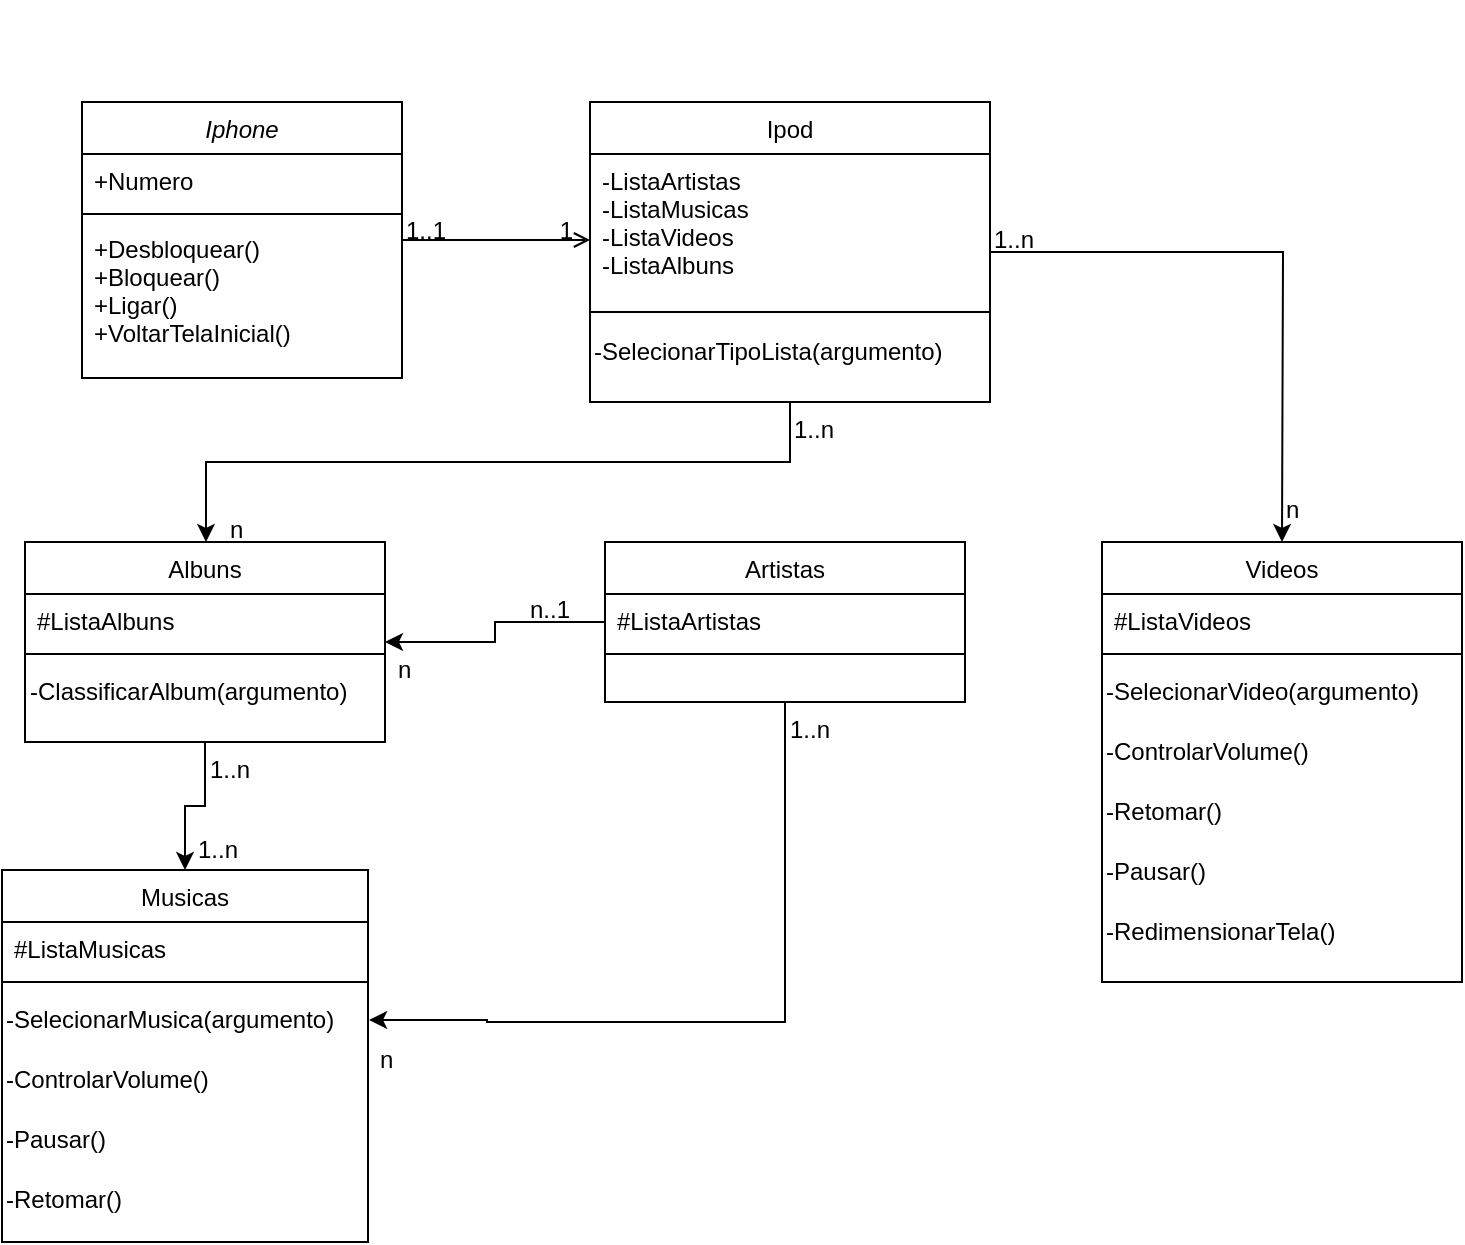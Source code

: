 <mxfile version="23.1.1" type="github">
  <diagram id="C5RBs43oDa-KdzZeNtuy" name="Page-1">
    <mxGraphModel dx="1366" dy="766" grid="1" gridSize="10" guides="1" tooltips="1" connect="1" arrows="1" fold="1" page="1" pageScale="1" pageWidth="827" pageHeight="1169" math="0" shadow="0">
      <root>
        <mxCell id="WIyWlLk6GJQsqaUBKTNV-0" />
        <mxCell id="WIyWlLk6GJQsqaUBKTNV-1" parent="WIyWlLk6GJQsqaUBKTNV-0" />
        <mxCell id="zkfFHV4jXpPFQw0GAbJ--0" value="Iphone" style="swimlane;fontStyle=2;align=center;verticalAlign=top;childLayout=stackLayout;horizontal=1;startSize=26;horizontalStack=0;resizeParent=1;resizeLast=0;collapsible=1;marginBottom=0;rounded=0;shadow=0;strokeWidth=1;" parent="WIyWlLk6GJQsqaUBKTNV-1" vertex="1">
          <mxGeometry x="60" y="120" width="160" height="138" as="geometry">
            <mxRectangle x="230" y="140" width="160" height="26" as="alternateBounds" />
          </mxGeometry>
        </mxCell>
        <mxCell id="zkfFHV4jXpPFQw0GAbJ--2" value="+Numero" style="text;align=left;verticalAlign=top;spacingLeft=4;spacingRight=4;overflow=hidden;rotatable=0;points=[[0,0.5],[1,0.5]];portConstraint=eastwest;rounded=0;shadow=0;html=0;" parent="zkfFHV4jXpPFQw0GAbJ--0" vertex="1">
          <mxGeometry y="26" width="160" height="26" as="geometry" />
        </mxCell>
        <mxCell id="zkfFHV4jXpPFQw0GAbJ--4" value="" style="line;html=1;strokeWidth=1;align=left;verticalAlign=middle;spacingTop=-1;spacingLeft=3;spacingRight=3;rotatable=0;labelPosition=right;points=[];portConstraint=eastwest;" parent="zkfFHV4jXpPFQw0GAbJ--0" vertex="1">
          <mxGeometry y="52" width="160" height="8" as="geometry" />
        </mxCell>
        <mxCell id="zkfFHV4jXpPFQw0GAbJ--5" value="+Desbloquear()&#xa;+Bloquear()&#xa;+Ligar()&#xa;+VoltarTelaInicial()&#xa;&#xa;" style="text;align=left;verticalAlign=top;spacingLeft=4;spacingRight=4;overflow=hidden;rotatable=0;points=[[0,0.5],[1,0.5]];portConstraint=eastwest;" parent="zkfFHV4jXpPFQw0GAbJ--0" vertex="1">
          <mxGeometry y="60" width="160" height="70" as="geometry" />
        </mxCell>
        <mxCell id="MtYzwKltQGf9UbzHKRC2-9" value="" style="edgeStyle=orthogonalEdgeStyle;rounded=0;orthogonalLoop=1;jettySize=auto;html=1;" parent="WIyWlLk6GJQsqaUBKTNV-1" source="zkfFHV4jXpPFQw0GAbJ--17" target="MtYzwKltQGf9UbzHKRC2-0" edge="1">
          <mxGeometry relative="1" as="geometry">
            <Array as="points">
              <mxPoint x="414" y="300" />
              <mxPoint x="122" y="300" />
            </Array>
          </mxGeometry>
        </mxCell>
        <mxCell id="UiUx3j6T4gVE8yM2whBe-5" style="edgeStyle=orthogonalEdgeStyle;rounded=0;orthogonalLoop=1;jettySize=auto;html=1;" edge="1" parent="WIyWlLk6GJQsqaUBKTNV-1" source="zkfFHV4jXpPFQw0GAbJ--17">
          <mxGeometry relative="1" as="geometry">
            <mxPoint x="660" y="340" as="targetPoint" />
          </mxGeometry>
        </mxCell>
        <mxCell id="zkfFHV4jXpPFQw0GAbJ--17" value="Ipod" style="swimlane;fontStyle=0;align=center;verticalAlign=top;childLayout=stackLayout;horizontal=1;startSize=26;horizontalStack=0;resizeParent=1;resizeLast=0;collapsible=1;marginBottom=0;rounded=0;shadow=0;strokeWidth=1;" parent="WIyWlLk6GJQsqaUBKTNV-1" vertex="1">
          <mxGeometry x="314" y="120" width="200" height="150" as="geometry">
            <mxRectangle x="550" y="140" width="160" height="26" as="alternateBounds" />
          </mxGeometry>
        </mxCell>
        <mxCell id="zkfFHV4jXpPFQw0GAbJ--18" value="-ListaArtistas&#xa;-ListaMusicas&#xa;-ListaVideos&#xa;-ListaAlbuns&#xa;" style="text;align=left;verticalAlign=top;spacingLeft=4;spacingRight=4;overflow=hidden;rotatable=0;points=[[0,0.5],[1,0.5]];portConstraint=eastwest;" parent="zkfFHV4jXpPFQw0GAbJ--17" vertex="1">
          <mxGeometry y="26" width="200" height="74" as="geometry" />
        </mxCell>
        <mxCell id="zkfFHV4jXpPFQw0GAbJ--23" value="" style="line;html=1;strokeWidth=1;align=left;verticalAlign=middle;spacingTop=-1;spacingLeft=3;spacingRight=3;rotatable=0;labelPosition=right;points=[];portConstraint=eastwest;" parent="zkfFHV4jXpPFQw0GAbJ--17" vertex="1">
          <mxGeometry y="100" width="200" height="10" as="geometry" />
        </mxCell>
        <mxCell id="MtYzwKltQGf9UbzHKRC2-11" value="&lt;div align=&quot;left&quot;&gt;-SelecionarTipoLista(argumento)&lt;/div&gt;" style="text;html=1;align=left;verticalAlign=middle;resizable=0;points=[];autosize=1;strokeColor=none;fillColor=none;" parent="zkfFHV4jXpPFQw0GAbJ--17" vertex="1">
          <mxGeometry y="110" width="200" height="30" as="geometry" />
        </mxCell>
        <mxCell id="zkfFHV4jXpPFQw0GAbJ--26" value="" style="endArrow=open;shadow=0;strokeWidth=1;rounded=0;endFill=1;edgeStyle=elbowEdgeStyle;elbow=vertical;" parent="WIyWlLk6GJQsqaUBKTNV-1" source="zkfFHV4jXpPFQw0GAbJ--0" target="zkfFHV4jXpPFQw0GAbJ--17" edge="1">
          <mxGeometry x="0.5" y="41" relative="1" as="geometry">
            <mxPoint x="380" y="192" as="sourcePoint" />
            <mxPoint x="540" y="192" as="targetPoint" />
            <mxPoint x="-40" y="32" as="offset" />
          </mxGeometry>
        </mxCell>
        <mxCell id="zkfFHV4jXpPFQw0GAbJ--27" value="1..1" style="resizable=0;align=left;verticalAlign=bottom;labelBackgroundColor=none;fontSize=12;" parent="zkfFHV4jXpPFQw0GAbJ--26" connectable="0" vertex="1">
          <mxGeometry x="-1" relative="1" as="geometry">
            <mxPoint y="4" as="offset" />
          </mxGeometry>
        </mxCell>
        <mxCell id="zkfFHV4jXpPFQw0GAbJ--28" value="1" style="resizable=0;align=right;verticalAlign=bottom;labelBackgroundColor=none;fontSize=12;" parent="zkfFHV4jXpPFQw0GAbJ--26" connectable="0" vertex="1">
          <mxGeometry x="1" relative="1" as="geometry">
            <mxPoint x="-7" y="4" as="offset" />
          </mxGeometry>
        </mxCell>
        <mxCell id="MtYzwKltQGf9UbzHKRC2-18" value="" style="edgeStyle=orthogonalEdgeStyle;rounded=0;orthogonalLoop=1;jettySize=auto;html=1;" parent="WIyWlLk6GJQsqaUBKTNV-1" source="MtYzwKltQGf9UbzHKRC2-0" target="MtYzwKltQGf9UbzHKRC2-15" edge="1">
          <mxGeometry relative="1" as="geometry" />
        </mxCell>
        <mxCell id="MtYzwKltQGf9UbzHKRC2-0" value="Albuns" style="swimlane;fontStyle=0;align=center;verticalAlign=top;childLayout=stackLayout;horizontal=1;startSize=26;horizontalStack=0;resizeParent=1;resizeLast=0;collapsible=1;marginBottom=0;rounded=0;shadow=0;strokeWidth=1;" parent="WIyWlLk6GJQsqaUBKTNV-1" vertex="1">
          <mxGeometry x="31.5" y="340" width="180" height="100" as="geometry">
            <mxRectangle x="550" y="140" width="160" height="26" as="alternateBounds" />
          </mxGeometry>
        </mxCell>
        <mxCell id="MtYzwKltQGf9UbzHKRC2-4" value="#ListaAlbuns" style="text;align=left;verticalAlign=top;spacingLeft=4;spacingRight=4;overflow=hidden;rotatable=0;points=[[0,0.5],[1,0.5]];portConstraint=eastwest;rounded=0;shadow=0;html=0;" parent="MtYzwKltQGf9UbzHKRC2-0" vertex="1">
          <mxGeometry y="26" width="180" height="26" as="geometry" />
        </mxCell>
        <mxCell id="MtYzwKltQGf9UbzHKRC2-6" value="" style="line;html=1;strokeWidth=1;align=left;verticalAlign=middle;spacingTop=-1;spacingLeft=3;spacingRight=3;rotatable=0;labelPosition=right;points=[];portConstraint=eastwest;" parent="MtYzwKltQGf9UbzHKRC2-0" vertex="1">
          <mxGeometry y="52" width="180" height="8" as="geometry" />
        </mxCell>
        <mxCell id="UiUx3j6T4gVE8yM2whBe-1" value="&lt;div align=&quot;left&quot;&gt;-ClassificarAlbum(argumento)&lt;/div&gt;" style="text;html=1;align=left;verticalAlign=middle;resizable=0;points=[];autosize=1;strokeColor=none;fillColor=none;" vertex="1" parent="MtYzwKltQGf9UbzHKRC2-0">
          <mxGeometry y="60" width="180" height="30" as="geometry" />
        </mxCell>
        <mxCell id="MtYzwKltQGf9UbzHKRC2-10" value="" style="resizable=0;align=left;verticalAlign=bottom;labelBackgroundColor=none;fontSize=12;" parent="WIyWlLk6GJQsqaUBKTNV-1" connectable="0" vertex="1">
          <mxGeometry x="380" y="70" as="geometry">
            <mxPoint x="214" y="154" as="offset" />
          </mxGeometry>
        </mxCell>
        <mxCell id="MtYzwKltQGf9UbzHKRC2-13" value="1..n" style="text;whiteSpace=wrap;html=1;" parent="WIyWlLk6GJQsqaUBKTNV-1" vertex="1">
          <mxGeometry x="414" y="270" width="50" height="40" as="geometry" />
        </mxCell>
        <mxCell id="MtYzwKltQGf9UbzHKRC2-14" value="n" style="text;whiteSpace=wrap;html=1;" parent="WIyWlLk6GJQsqaUBKTNV-1" vertex="1">
          <mxGeometry x="131.5" y="320" width="50" height="40" as="geometry" />
        </mxCell>
        <mxCell id="MtYzwKltQGf9UbzHKRC2-15" value="Musicas" style="swimlane;fontStyle=0;align=center;verticalAlign=top;childLayout=stackLayout;horizontal=1;startSize=26;horizontalStack=0;resizeParent=1;resizeLast=0;collapsible=1;marginBottom=0;rounded=0;shadow=0;strokeWidth=1;" parent="WIyWlLk6GJQsqaUBKTNV-1" vertex="1">
          <mxGeometry x="20" y="504" width="183" height="186" as="geometry">
            <mxRectangle x="550" y="140" width="160" height="26" as="alternateBounds" />
          </mxGeometry>
        </mxCell>
        <mxCell id="MtYzwKltQGf9UbzHKRC2-16" value="#ListaMusicas" style="text;align=left;verticalAlign=top;spacingLeft=4;spacingRight=4;overflow=hidden;rotatable=0;points=[[0,0.5],[1,0.5]];portConstraint=eastwest;rounded=0;shadow=0;html=0;" parent="MtYzwKltQGf9UbzHKRC2-15" vertex="1">
          <mxGeometry y="26" width="183" height="26" as="geometry" />
        </mxCell>
        <mxCell id="MtYzwKltQGf9UbzHKRC2-17" value="" style="line;html=1;strokeWidth=1;align=left;verticalAlign=middle;spacingTop=-1;spacingLeft=3;spacingRight=3;rotatable=0;labelPosition=right;points=[];portConstraint=eastwest;" parent="MtYzwKltQGf9UbzHKRC2-15" vertex="1">
          <mxGeometry y="52" width="183" height="8" as="geometry" />
        </mxCell>
        <mxCell id="MtYzwKltQGf9UbzHKRC2-19" value="&lt;div align=&quot;left&quot;&gt;-SelecionarMusica(argumento)&lt;/div&gt;" style="text;html=1;align=left;verticalAlign=middle;resizable=0;points=[];autosize=1;strokeColor=none;fillColor=none;" parent="MtYzwKltQGf9UbzHKRC2-15" vertex="1">
          <mxGeometry y="60" width="183" height="30" as="geometry" />
        </mxCell>
        <mxCell id="MtYzwKltQGf9UbzHKRC2-20" value="&lt;div align=&quot;left&quot;&gt;-ControlarVolume()&lt;/div&gt;" style="text;html=1;align=left;verticalAlign=middle;resizable=0;points=[];autosize=1;strokeColor=none;fillColor=none;" parent="MtYzwKltQGf9UbzHKRC2-15" vertex="1">
          <mxGeometry y="90" width="183" height="30" as="geometry" />
        </mxCell>
        <mxCell id="UiUx3j6T4gVE8yM2whBe-21" value="&lt;div align=&quot;left&quot;&gt;-Pausar()&lt;/div&gt;" style="text;html=1;align=left;verticalAlign=middle;resizable=0;points=[];autosize=1;strokeColor=none;fillColor=none;" vertex="1" parent="MtYzwKltQGf9UbzHKRC2-15">
          <mxGeometry y="120" width="183" height="30" as="geometry" />
        </mxCell>
        <mxCell id="UiUx3j6T4gVE8yM2whBe-22" value="&lt;div align=&quot;left&quot;&gt;-Retomar()&lt;/div&gt;" style="text;html=1;align=left;verticalAlign=middle;resizable=0;points=[];autosize=1;strokeColor=none;fillColor=none;" vertex="1" parent="MtYzwKltQGf9UbzHKRC2-15">
          <mxGeometry y="150" width="183" height="30" as="geometry" />
        </mxCell>
        <mxCell id="MtYzwKltQGf9UbzHKRC2-21" value="1..n" style="text;whiteSpace=wrap;html=1;" parent="WIyWlLk6GJQsqaUBKTNV-1" vertex="1">
          <mxGeometry x="121.5" y="440" width="50" height="40" as="geometry" />
        </mxCell>
        <mxCell id="MtYzwKltQGf9UbzHKRC2-22" value="1..n" style="text;whiteSpace=wrap;html=1;" parent="WIyWlLk6GJQsqaUBKTNV-1" vertex="1">
          <mxGeometry x="115.5" y="480" width="50" height="40" as="geometry" />
        </mxCell>
        <mxCell id="UiUx3j6T4gVE8yM2whBe-10" style="edgeStyle=orthogonalEdgeStyle;rounded=0;orthogonalLoop=1;jettySize=auto;html=1;entryX=1;entryY=0.5;entryDx=0;entryDy=0;" edge="1" parent="WIyWlLk6GJQsqaUBKTNV-1" source="UiUx3j6T4gVE8yM2whBe-6" target="MtYzwKltQGf9UbzHKRC2-0">
          <mxGeometry relative="1" as="geometry" />
        </mxCell>
        <mxCell id="UiUx3j6T4gVE8yM2whBe-6" value="Artistas" style="swimlane;fontStyle=0;align=center;verticalAlign=top;childLayout=stackLayout;horizontal=1;startSize=26;horizontalStack=0;resizeParent=1;resizeLast=0;collapsible=1;marginBottom=0;rounded=0;shadow=0;strokeWidth=1;" vertex="1" parent="WIyWlLk6GJQsqaUBKTNV-1">
          <mxGeometry x="321.5" y="340" width="180" height="80" as="geometry">
            <mxRectangle x="550" y="140" width="160" height="26" as="alternateBounds" />
          </mxGeometry>
        </mxCell>
        <mxCell id="UiUx3j6T4gVE8yM2whBe-7" value="#ListaArtistas" style="text;align=left;verticalAlign=top;spacingLeft=4;spacingRight=4;overflow=hidden;rotatable=0;points=[[0,0.5],[1,0.5]];portConstraint=eastwest;rounded=0;shadow=0;html=0;" vertex="1" parent="UiUx3j6T4gVE8yM2whBe-6">
          <mxGeometry y="26" width="180" height="26" as="geometry" />
        </mxCell>
        <mxCell id="UiUx3j6T4gVE8yM2whBe-8" value="" style="line;html=1;strokeWidth=1;align=left;verticalAlign=middle;spacingTop=-1;spacingLeft=3;spacingRight=3;rotatable=0;labelPosition=right;points=[];portConstraint=eastwest;" vertex="1" parent="UiUx3j6T4gVE8yM2whBe-6">
          <mxGeometry y="52" width="180" height="8" as="geometry" />
        </mxCell>
        <mxCell id="UiUx3j6T4gVE8yM2whBe-12" value="n..1" style="text;whiteSpace=wrap;html=1;" vertex="1" parent="WIyWlLk6GJQsqaUBKTNV-1">
          <mxGeometry x="281.5" y="360" width="50" height="40" as="geometry" />
        </mxCell>
        <mxCell id="UiUx3j6T4gVE8yM2whBe-13" value="n" style="text;whiteSpace=wrap;html=1;" vertex="1" parent="WIyWlLk6GJQsqaUBKTNV-1">
          <mxGeometry x="215.5" y="390" width="50" height="40" as="geometry" />
        </mxCell>
        <mxCell id="UiUx3j6T4gVE8yM2whBe-14" style="edgeStyle=orthogonalEdgeStyle;rounded=0;orthogonalLoop=1;jettySize=auto;html=1;entryX=1.003;entryY=0.5;entryDx=0;entryDy=0;entryPerimeter=0;" edge="1" parent="WIyWlLk6GJQsqaUBKTNV-1" source="UiUx3j6T4gVE8yM2whBe-6" target="MtYzwKltQGf9UbzHKRC2-19">
          <mxGeometry relative="1" as="geometry">
            <Array as="points">
              <mxPoint x="411.5" y="580" />
              <mxPoint x="262.5" y="580" />
              <mxPoint x="262.5" y="579" />
            </Array>
          </mxGeometry>
        </mxCell>
        <mxCell id="UiUx3j6T4gVE8yM2whBe-15" value="1..n" style="text;whiteSpace=wrap;html=1;" vertex="1" parent="WIyWlLk6GJQsqaUBKTNV-1">
          <mxGeometry x="411.5" y="420" width="50" height="40" as="geometry" />
        </mxCell>
        <mxCell id="UiUx3j6T4gVE8yM2whBe-16" value="n" style="text;whiteSpace=wrap;html=1;" vertex="1" parent="WIyWlLk6GJQsqaUBKTNV-1">
          <mxGeometry x="206.5" y="585" width="50" height="40" as="geometry" />
        </mxCell>
        <mxCell id="UiUx3j6T4gVE8yM2whBe-17" value="Videos" style="swimlane;fontStyle=0;align=center;verticalAlign=top;childLayout=stackLayout;horizontal=1;startSize=26;horizontalStack=0;resizeParent=1;resizeLast=0;collapsible=1;marginBottom=0;rounded=0;shadow=0;strokeWidth=1;" vertex="1" parent="WIyWlLk6GJQsqaUBKTNV-1">
          <mxGeometry x="570" y="340" width="180" height="220" as="geometry">
            <mxRectangle x="550" y="140" width="160" height="26" as="alternateBounds" />
          </mxGeometry>
        </mxCell>
        <mxCell id="UiUx3j6T4gVE8yM2whBe-18" value="#ListaVideos" style="text;align=left;verticalAlign=top;spacingLeft=4;spacingRight=4;overflow=hidden;rotatable=0;points=[[0,0.5],[1,0.5]];portConstraint=eastwest;rounded=0;shadow=0;html=0;" vertex="1" parent="UiUx3j6T4gVE8yM2whBe-17">
          <mxGeometry y="26" width="180" height="26" as="geometry" />
        </mxCell>
        <mxCell id="UiUx3j6T4gVE8yM2whBe-19" value="" style="line;html=1;strokeWidth=1;align=left;verticalAlign=middle;spacingTop=-1;spacingLeft=3;spacingRight=3;rotatable=0;labelPosition=right;points=[];portConstraint=eastwest;" vertex="1" parent="UiUx3j6T4gVE8yM2whBe-17">
          <mxGeometry y="52" width="180" height="8" as="geometry" />
        </mxCell>
        <mxCell id="UiUx3j6T4gVE8yM2whBe-20" value="&lt;div align=&quot;left&quot;&gt;-SelecionarVideo(argumento)&lt;/div&gt;" style="text;html=1;align=left;verticalAlign=middle;resizable=0;points=[];autosize=1;strokeColor=none;fillColor=none;" vertex="1" parent="UiUx3j6T4gVE8yM2whBe-17">
          <mxGeometry y="60" width="180" height="30" as="geometry" />
        </mxCell>
        <mxCell id="UiUx3j6T4gVE8yM2whBe-25" value="&lt;div align=&quot;left&quot;&gt;-ControlarVolume()&lt;/div&gt;" style="text;html=1;align=left;verticalAlign=middle;resizable=0;points=[];autosize=1;strokeColor=none;fillColor=none;" vertex="1" parent="UiUx3j6T4gVE8yM2whBe-17">
          <mxGeometry y="90" width="180" height="30" as="geometry" />
        </mxCell>
        <mxCell id="UiUx3j6T4gVE8yM2whBe-27" value="&lt;div align=&quot;left&quot;&gt;-Retomar()&lt;/div&gt;" style="text;html=1;align=left;verticalAlign=middle;resizable=0;points=[];autosize=1;strokeColor=none;fillColor=none;" vertex="1" parent="UiUx3j6T4gVE8yM2whBe-17">
          <mxGeometry y="120" width="180" height="30" as="geometry" />
        </mxCell>
        <mxCell id="UiUx3j6T4gVE8yM2whBe-26" value="&lt;div align=&quot;left&quot;&gt;-Pausar()&lt;/div&gt;" style="text;html=1;align=left;verticalAlign=middle;resizable=0;points=[];autosize=1;strokeColor=none;fillColor=none;" vertex="1" parent="UiUx3j6T4gVE8yM2whBe-17">
          <mxGeometry y="150" width="180" height="30" as="geometry" />
        </mxCell>
        <mxCell id="UiUx3j6T4gVE8yM2whBe-31" value="&lt;div align=&quot;left&quot;&gt;-RedimensionarTela()&lt;/div&gt;" style="text;html=1;align=left;verticalAlign=middle;resizable=0;points=[];autosize=1;strokeColor=none;fillColor=none;" vertex="1" parent="UiUx3j6T4gVE8yM2whBe-17">
          <mxGeometry y="180" width="180" height="30" as="geometry" />
        </mxCell>
        <mxCell id="UiUx3j6T4gVE8yM2whBe-28" value="1..n" style="text;whiteSpace=wrap;html=1;" vertex="1" parent="WIyWlLk6GJQsqaUBKTNV-1">
          <mxGeometry x="514" y="175" width="50" height="40" as="geometry" />
        </mxCell>
        <mxCell id="UiUx3j6T4gVE8yM2whBe-29" value="n" style="text;whiteSpace=wrap;html=1;" vertex="1" parent="WIyWlLk6GJQsqaUBKTNV-1">
          <mxGeometry x="660" y="310" width="50" height="40" as="geometry" />
        </mxCell>
      </root>
    </mxGraphModel>
  </diagram>
</mxfile>

